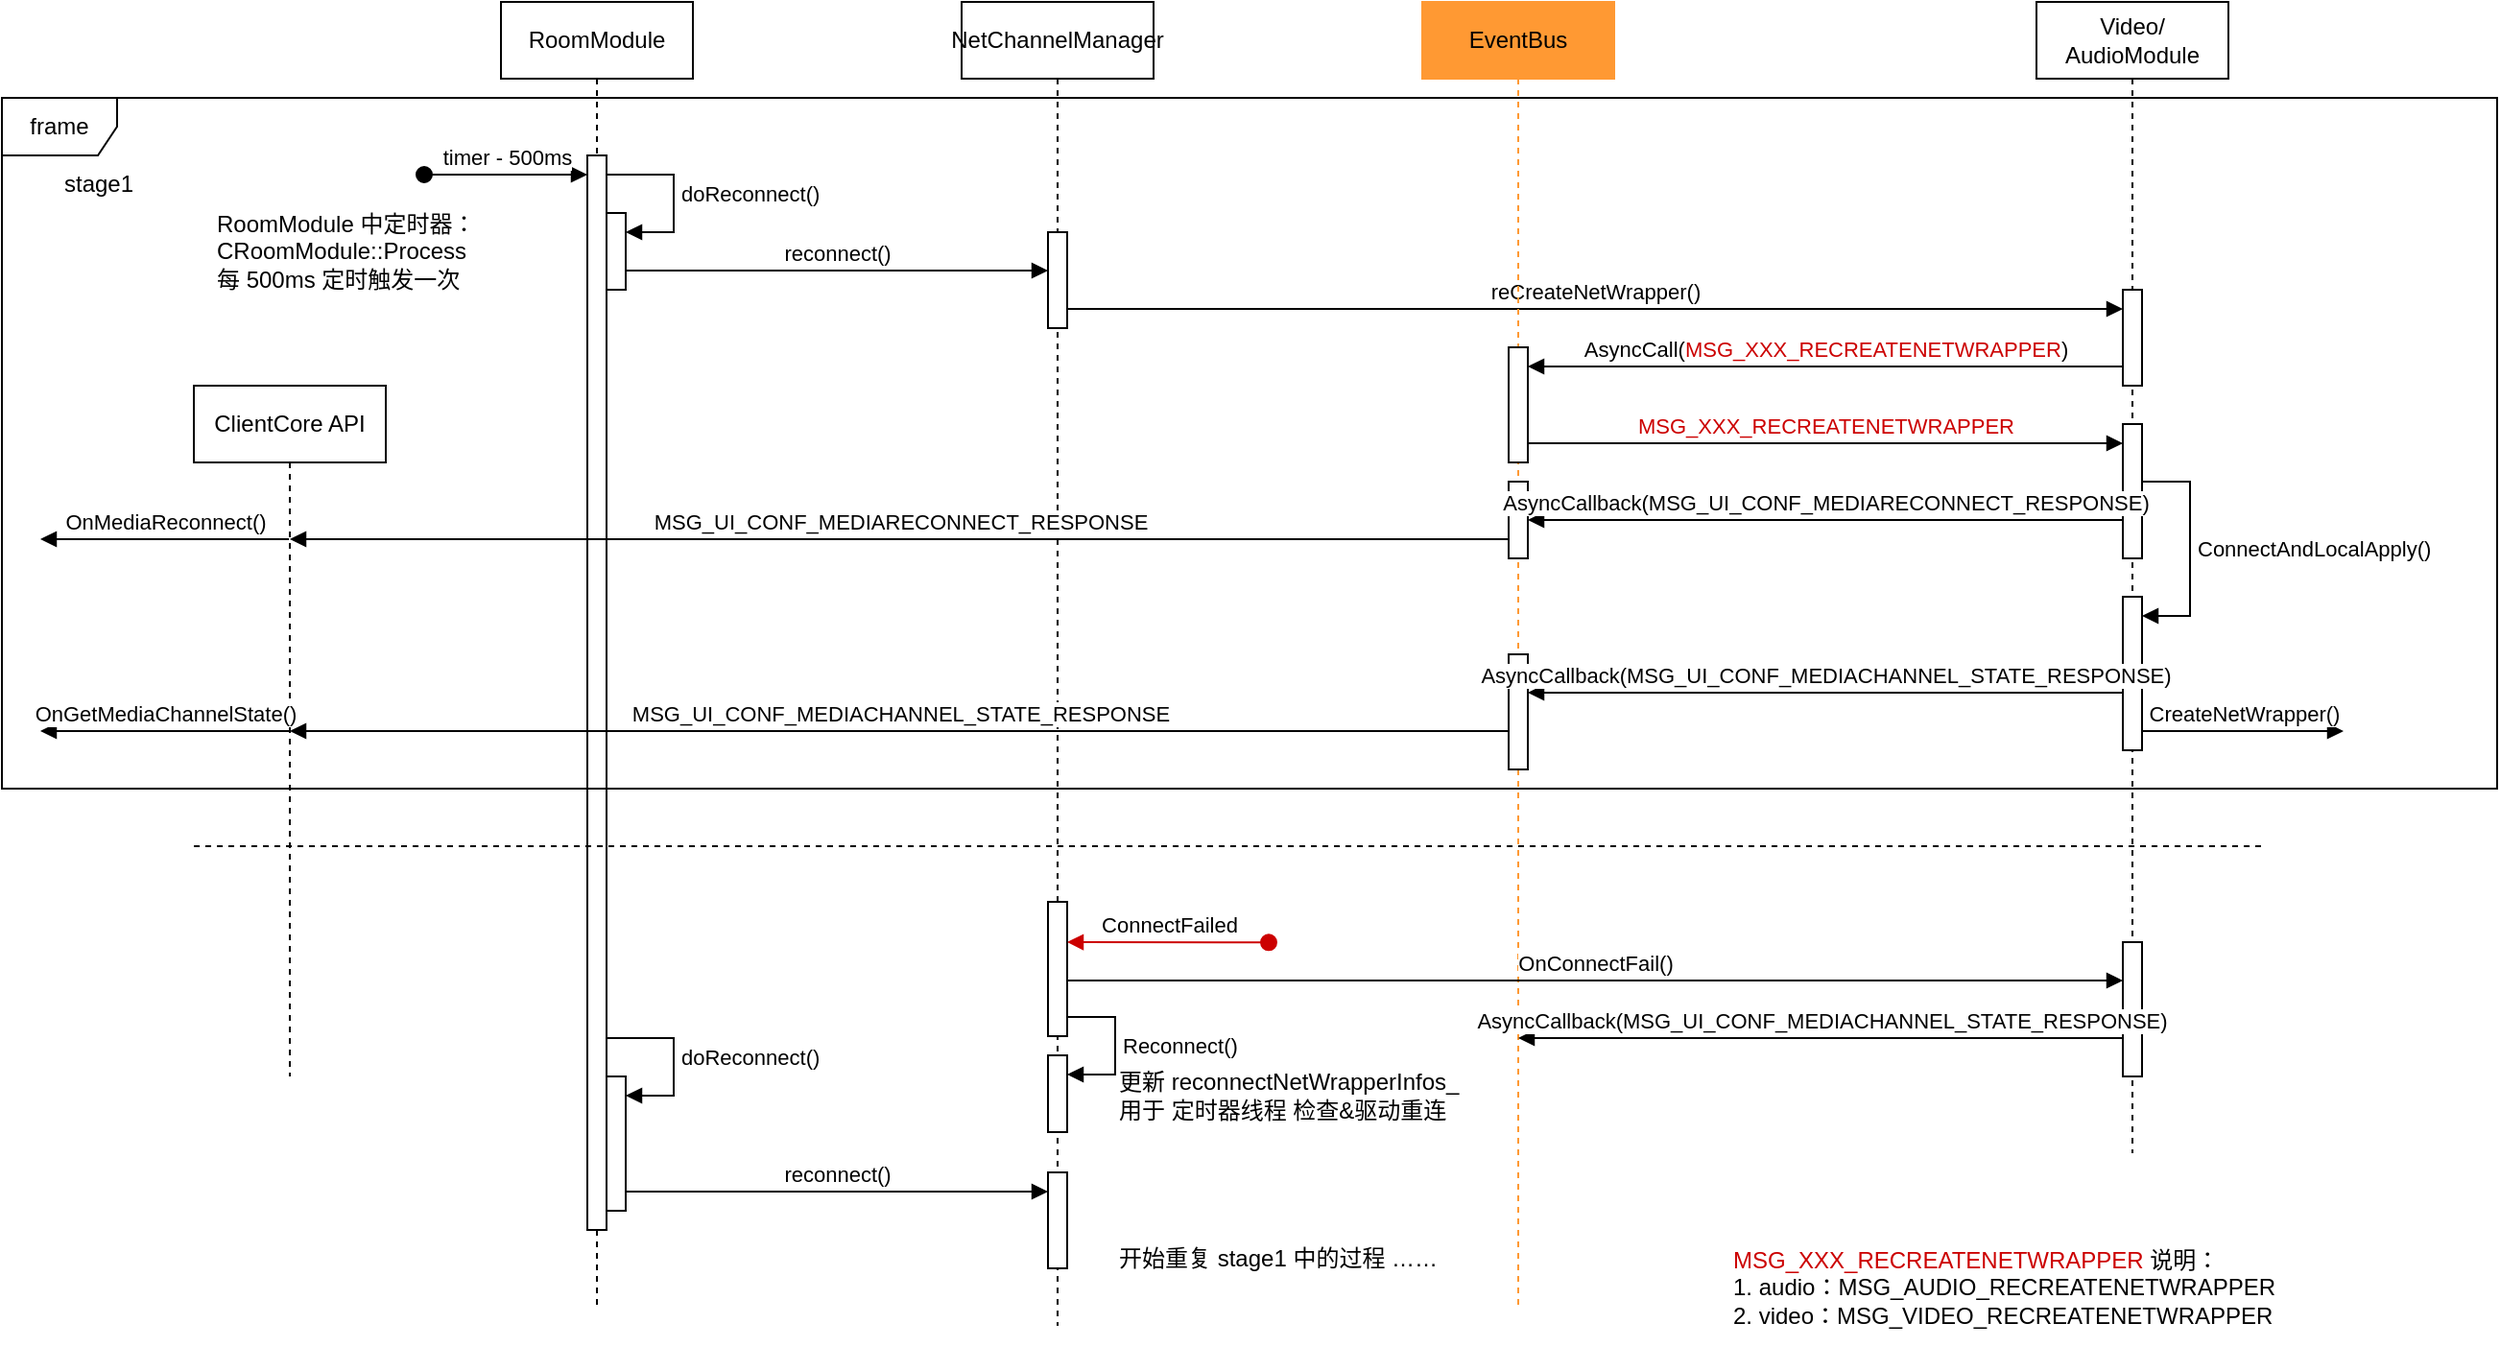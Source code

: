 <mxfile version="21.3.5" type="github">
  <diagram name="第 1 页" id="bJqV1wxFN7mJxmhRPC-d">
    <mxGraphModel dx="1434" dy="908" grid="1" gridSize="10" guides="1" tooltips="1" connect="1" arrows="1" fold="1" page="1" pageScale="1" pageWidth="1920" pageHeight="1200" math="0" shadow="0">
      <root>
        <mxCell id="0" />
        <mxCell id="1" parent="0" />
        <mxCell id="YrCEO4tx444crZpDwMLG-1" value="RoomModule" style="shape=umlLifeline;perimeter=lifelinePerimeter;whiteSpace=wrap;html=1;container=1;dropTarget=0;collapsible=0;recursiveResize=0;outlineConnect=0;portConstraint=eastwest;newEdgeStyle={&quot;edgeStyle&quot;:&quot;elbowEdgeStyle&quot;,&quot;elbow&quot;:&quot;vertical&quot;,&quot;curved&quot;:0,&quot;rounded&quot;:0};" parent="1" vertex="1">
          <mxGeometry x="360" y="40" width="100" height="680" as="geometry" />
        </mxCell>
        <mxCell id="YrCEO4tx444crZpDwMLG-3" value="" style="html=1;points=[];perimeter=orthogonalPerimeter;outlineConnect=0;targetShapes=umlLifeline;portConstraint=eastwest;newEdgeStyle={&quot;edgeStyle&quot;:&quot;elbowEdgeStyle&quot;,&quot;elbow&quot;:&quot;vertical&quot;,&quot;curved&quot;:0,&quot;rounded&quot;:0};" parent="YrCEO4tx444crZpDwMLG-1" vertex="1">
          <mxGeometry x="45" y="80" width="10" height="560" as="geometry" />
        </mxCell>
        <mxCell id="JUJOMInYhaKjoSLgkItF-18" value="" style="html=1;points=[];perimeter=orthogonalPerimeter;outlineConnect=0;targetShapes=umlLifeline;portConstraint=eastwest;newEdgeStyle={&quot;edgeStyle&quot;:&quot;elbowEdgeStyle&quot;,&quot;elbow&quot;:&quot;vertical&quot;,&quot;curved&quot;:0,&quot;rounded&quot;:0};" parent="YrCEO4tx444crZpDwMLG-1" vertex="1">
          <mxGeometry x="55" y="110" width="10" height="40" as="geometry" />
        </mxCell>
        <mxCell id="JUJOMInYhaKjoSLgkItF-19" value="doReconnect()" style="html=1;align=left;spacingLeft=2;endArrow=block;rounded=0;edgeStyle=orthogonalEdgeStyle;curved=0;rounded=0;" parent="YrCEO4tx444crZpDwMLG-1" source="YrCEO4tx444crZpDwMLG-3" target="JUJOMInYhaKjoSLgkItF-18" edge="1">
          <mxGeometry relative="1" as="geometry">
            <mxPoint x="60" y="80" as="sourcePoint" />
            <Array as="points">
              <mxPoint x="90" y="90" />
              <mxPoint x="90" y="120" />
            </Array>
          </mxGeometry>
        </mxCell>
        <mxCell id="JUJOMInYhaKjoSLgkItF-21" value="" style="html=1;points=[];perimeter=orthogonalPerimeter;outlineConnect=0;targetShapes=umlLifeline;portConstraint=eastwest;newEdgeStyle={&quot;edgeStyle&quot;:&quot;elbowEdgeStyle&quot;,&quot;elbow&quot;:&quot;vertical&quot;,&quot;curved&quot;:0,&quot;rounded&quot;:0};" parent="YrCEO4tx444crZpDwMLG-1" vertex="1">
          <mxGeometry x="55" y="560" width="10" height="70" as="geometry" />
        </mxCell>
        <mxCell id="JUJOMInYhaKjoSLgkItF-22" value="doReconnect()" style="html=1;align=left;spacingLeft=2;endArrow=block;rounded=0;edgeStyle=orthogonalEdgeStyle;curved=0;rounded=0;" parent="YrCEO4tx444crZpDwMLG-1" source="YrCEO4tx444crZpDwMLG-3" target="JUJOMInYhaKjoSLgkItF-21" edge="1">
          <mxGeometry relative="1" as="geometry">
            <mxPoint x="60" y="530" as="sourcePoint" />
            <Array as="points">
              <mxPoint x="90" y="540" />
              <mxPoint x="90" y="570" />
            </Array>
          </mxGeometry>
        </mxCell>
        <mxCell id="YrCEO4tx444crZpDwMLG-2" value="timer - 500ms" style="html=1;verticalAlign=bottom;startArrow=oval;startFill=1;endArrow=block;startSize=8;edgeStyle=elbowEdgeStyle;elbow=vertical;curved=0;rounded=0;" parent="1" edge="1">
          <mxGeometry width="60" relative="1" as="geometry">
            <mxPoint x="320" y="130" as="sourcePoint" />
            <mxPoint x="405" y="130" as="targetPoint" />
            <Array as="points">
              <mxPoint x="400" y="130" />
              <mxPoint x="390" y="140" />
              <mxPoint x="330" y="180" />
            </Array>
          </mxGeometry>
        </mxCell>
        <mxCell id="YrCEO4tx444crZpDwMLG-4" value="RoomModule 中定时器：&lt;br&gt;CRoomModule::Process&lt;br&gt;每 500ms 定时触发一次" style="text;html=1;align=left;verticalAlign=middle;resizable=0;points=[];autosize=1;strokeColor=none;fillColor=none;" parent="1" vertex="1">
          <mxGeometry x="210" y="140" width="160" height="60" as="geometry" />
        </mxCell>
        <mxCell id="YrCEO4tx444crZpDwMLG-5" value="NetChannelManager" style="shape=umlLifeline;perimeter=lifelinePerimeter;whiteSpace=wrap;html=1;container=1;dropTarget=0;collapsible=0;recursiveResize=0;outlineConnect=0;portConstraint=eastwest;newEdgeStyle={&quot;edgeStyle&quot;:&quot;elbowEdgeStyle&quot;,&quot;elbow&quot;:&quot;vertical&quot;,&quot;curved&quot;:0,&quot;rounded&quot;:0};" parent="1" vertex="1">
          <mxGeometry x="600" y="40" width="100" height="690" as="geometry" />
        </mxCell>
        <mxCell id="YrCEO4tx444crZpDwMLG-6" value="" style="html=1;points=[];perimeter=orthogonalPerimeter;outlineConnect=0;targetShapes=umlLifeline;portConstraint=eastwest;newEdgeStyle={&quot;edgeStyle&quot;:&quot;elbowEdgeStyle&quot;,&quot;elbow&quot;:&quot;vertical&quot;,&quot;curved&quot;:0,&quot;rounded&quot;:0};" parent="YrCEO4tx444crZpDwMLG-5" vertex="1">
          <mxGeometry x="45" y="120" width="10" height="50" as="geometry" />
        </mxCell>
        <mxCell id="JUJOMInYhaKjoSLgkItF-11" value="" style="html=1;points=[];perimeter=orthogonalPerimeter;outlineConnect=0;targetShapes=umlLifeline;portConstraint=eastwest;newEdgeStyle={&quot;edgeStyle&quot;:&quot;elbowEdgeStyle&quot;,&quot;elbow&quot;:&quot;vertical&quot;,&quot;curved&quot;:0,&quot;rounded&quot;:0};" parent="YrCEO4tx444crZpDwMLG-5" vertex="1">
          <mxGeometry x="45" y="469" width="10" height="70" as="geometry" />
        </mxCell>
        <mxCell id="JUJOMInYhaKjoSLgkItF-15" value="" style="html=1;points=[];perimeter=orthogonalPerimeter;outlineConnect=0;targetShapes=umlLifeline;portConstraint=eastwest;newEdgeStyle={&quot;edgeStyle&quot;:&quot;elbowEdgeStyle&quot;,&quot;elbow&quot;:&quot;vertical&quot;,&quot;curved&quot;:0,&quot;rounded&quot;:0};" parent="YrCEO4tx444crZpDwMLG-5" vertex="1">
          <mxGeometry x="45" y="549" width="10" height="40" as="geometry" />
        </mxCell>
        <mxCell id="JUJOMInYhaKjoSLgkItF-16" value="Reconnect()" style="html=1;align=left;spacingLeft=2;endArrow=block;rounded=0;edgeStyle=orthogonalEdgeStyle;curved=0;rounded=0;" parent="YrCEO4tx444crZpDwMLG-5" source="JUJOMInYhaKjoSLgkItF-11" target="JUJOMInYhaKjoSLgkItF-15" edge="1">
          <mxGeometry relative="1" as="geometry">
            <mxPoint x="50" y="529" as="sourcePoint" />
            <Array as="points">
              <mxPoint x="80" y="529" />
              <mxPoint x="80" y="559" />
            </Array>
          </mxGeometry>
        </mxCell>
        <mxCell id="JUJOMInYhaKjoSLgkItF-24" value="" style="html=1;points=[];perimeter=orthogonalPerimeter;outlineConnect=0;targetShapes=umlLifeline;portConstraint=eastwest;newEdgeStyle={&quot;edgeStyle&quot;:&quot;elbowEdgeStyle&quot;,&quot;elbow&quot;:&quot;vertical&quot;,&quot;curved&quot;:0,&quot;rounded&quot;:0};" parent="YrCEO4tx444crZpDwMLG-5" vertex="1">
          <mxGeometry x="45" y="610" width="10" height="50" as="geometry" />
        </mxCell>
        <mxCell id="YrCEO4tx444crZpDwMLG-7" value="reconnect()" style="html=1;verticalAlign=bottom;endArrow=block;edgeStyle=elbowEdgeStyle;elbow=vertical;curved=0;rounded=0;" parent="1" source="JUJOMInYhaKjoSLgkItF-18" target="YrCEO4tx444crZpDwMLG-6" edge="1">
          <mxGeometry width="80" relative="1" as="geometry">
            <mxPoint x="420" y="170" as="sourcePoint" />
            <mxPoint x="520" y="170" as="targetPoint" />
            <Array as="points">
              <mxPoint x="590" y="180" />
            </Array>
          </mxGeometry>
        </mxCell>
        <mxCell id="YrCEO4tx444crZpDwMLG-8" value="Video/&lt;br&gt;AudioModule" style="shape=umlLifeline;perimeter=lifelinePerimeter;whiteSpace=wrap;html=1;container=1;dropTarget=0;collapsible=0;recursiveResize=0;outlineConnect=0;portConstraint=eastwest;newEdgeStyle={&quot;edgeStyle&quot;:&quot;elbowEdgeStyle&quot;,&quot;elbow&quot;:&quot;vertical&quot;,&quot;curved&quot;:0,&quot;rounded&quot;:0};" parent="1" vertex="1">
          <mxGeometry x="1160" y="40" width="100" height="600" as="geometry" />
        </mxCell>
        <mxCell id="YrCEO4tx444crZpDwMLG-10" value="" style="html=1;points=[];perimeter=orthogonalPerimeter;outlineConnect=0;targetShapes=umlLifeline;portConstraint=eastwest;newEdgeStyle={&quot;edgeStyle&quot;:&quot;elbowEdgeStyle&quot;,&quot;elbow&quot;:&quot;vertical&quot;,&quot;curved&quot;:0,&quot;rounded&quot;:0};" parent="YrCEO4tx444crZpDwMLG-8" vertex="1">
          <mxGeometry x="45" y="150" width="10" height="50" as="geometry" />
        </mxCell>
        <mxCell id="YrCEO4tx444crZpDwMLG-16" value="" style="html=1;points=[];perimeter=orthogonalPerimeter;outlineConnect=0;targetShapes=umlLifeline;portConstraint=eastwest;newEdgeStyle={&quot;edgeStyle&quot;:&quot;elbowEdgeStyle&quot;,&quot;elbow&quot;:&quot;vertical&quot;,&quot;curved&quot;:0,&quot;rounded&quot;:0};" parent="YrCEO4tx444crZpDwMLG-8" vertex="1">
          <mxGeometry x="45" y="220" width="10" height="70" as="geometry" />
        </mxCell>
        <mxCell id="JUJOMInYhaKjoSLgkItF-1" value="" style="html=1;points=[];perimeter=orthogonalPerimeter;outlineConnect=0;targetShapes=umlLifeline;portConstraint=eastwest;newEdgeStyle={&quot;edgeStyle&quot;:&quot;elbowEdgeStyle&quot;,&quot;elbow&quot;:&quot;vertical&quot;,&quot;curved&quot;:0,&quot;rounded&quot;:0};" parent="YrCEO4tx444crZpDwMLG-8" vertex="1">
          <mxGeometry x="45" y="310" width="10" height="80" as="geometry" />
        </mxCell>
        <mxCell id="JUJOMInYhaKjoSLgkItF-2" value="ConnectAndLocalApply()" style="html=1;align=left;spacingLeft=2;endArrow=block;rounded=0;edgeStyle=orthogonalEdgeStyle;curved=0;rounded=0;" parent="YrCEO4tx444crZpDwMLG-8" source="YrCEO4tx444crZpDwMLG-16" target="JUJOMInYhaKjoSLgkItF-1" edge="1">
          <mxGeometry relative="1" as="geometry">
            <mxPoint x="50" y="330" as="sourcePoint" />
            <Array as="points">
              <mxPoint x="80" y="250" />
              <mxPoint x="80" y="320" />
            </Array>
          </mxGeometry>
        </mxCell>
        <mxCell id="JUJOMInYhaKjoSLgkItF-13" value="" style="html=1;points=[];perimeter=orthogonalPerimeter;outlineConnect=0;targetShapes=umlLifeline;portConstraint=eastwest;newEdgeStyle={&quot;edgeStyle&quot;:&quot;elbowEdgeStyle&quot;,&quot;elbow&quot;:&quot;vertical&quot;,&quot;curved&quot;:0,&quot;rounded&quot;:0};" parent="YrCEO4tx444crZpDwMLG-8" vertex="1">
          <mxGeometry x="45" y="490" width="10" height="70" as="geometry" />
        </mxCell>
        <mxCell id="YrCEO4tx444crZpDwMLG-9" value="reCreateNetWrapper()" style="html=1;verticalAlign=bottom;endArrow=block;edgeStyle=elbowEdgeStyle;elbow=vertical;curved=0;rounded=0;" parent="1" source="YrCEO4tx444crZpDwMLG-6" target="YrCEO4tx444crZpDwMLG-10" edge="1">
          <mxGeometry width="80" relative="1" as="geometry">
            <mxPoint x="710" y="200" as="sourcePoint" />
            <mxPoint x="780" y="200.14" as="targetPoint" />
            <Array as="points">
              <mxPoint x="720" y="200" />
            </Array>
          </mxGeometry>
        </mxCell>
        <mxCell id="YrCEO4tx444crZpDwMLG-11" value="EventBus" style="shape=umlLifeline;perimeter=lifelinePerimeter;whiteSpace=wrap;html=1;container=1;dropTarget=0;collapsible=0;recursiveResize=0;outlineConnect=0;portConstraint=eastwest;newEdgeStyle={&quot;edgeStyle&quot;:&quot;elbowEdgeStyle&quot;,&quot;elbow&quot;:&quot;vertical&quot;,&quot;curved&quot;:0,&quot;rounded&quot;:0};fillColor=#FF9933;strokeColor=#FF9933;fontColor=#000000;" parent="1" vertex="1">
          <mxGeometry x="840" y="40" width="100" height="680" as="geometry" />
        </mxCell>
        <mxCell id="YrCEO4tx444crZpDwMLG-13" value="" style="html=1;points=[];perimeter=orthogonalPerimeter;outlineConnect=0;targetShapes=umlLifeline;portConstraint=eastwest;newEdgeStyle={&quot;edgeStyle&quot;:&quot;elbowEdgeStyle&quot;,&quot;elbow&quot;:&quot;vertical&quot;,&quot;curved&quot;:0,&quot;rounded&quot;:0};" parent="YrCEO4tx444crZpDwMLG-11" vertex="1">
          <mxGeometry x="45" y="180" width="10" height="60" as="geometry" />
        </mxCell>
        <mxCell id="YrCEO4tx444crZpDwMLG-17" value="" style="html=1;points=[];perimeter=orthogonalPerimeter;outlineConnect=0;targetShapes=umlLifeline;portConstraint=eastwest;newEdgeStyle={&quot;edgeStyle&quot;:&quot;elbowEdgeStyle&quot;,&quot;elbow&quot;:&quot;vertical&quot;,&quot;curved&quot;:0,&quot;rounded&quot;:0};" parent="YrCEO4tx444crZpDwMLG-11" vertex="1">
          <mxGeometry x="45" y="250" width="10" height="40" as="geometry" />
        </mxCell>
        <mxCell id="JUJOMInYhaKjoSLgkItF-3" value="" style="html=1;points=[];perimeter=orthogonalPerimeter;outlineConnect=0;targetShapes=umlLifeline;portConstraint=eastwest;newEdgeStyle={&quot;edgeStyle&quot;:&quot;elbowEdgeStyle&quot;,&quot;elbow&quot;:&quot;vertical&quot;,&quot;curved&quot;:0,&quot;rounded&quot;:0};" parent="YrCEO4tx444crZpDwMLG-11" vertex="1">
          <mxGeometry x="45" y="340" width="10" height="60" as="geometry" />
        </mxCell>
        <mxCell id="YrCEO4tx444crZpDwMLG-12" value="AsyncCall(&lt;font color=&quot;#cc0000&quot;&gt;MSG_XXX_RECREATENETWRAPPER&lt;/font&gt;)" style="html=1;verticalAlign=bottom;endArrow=block;edgeStyle=elbowEdgeStyle;elbow=vertical;curved=0;rounded=0;" parent="1" source="YrCEO4tx444crZpDwMLG-10" target="YrCEO4tx444crZpDwMLG-13" edge="1">
          <mxGeometry width="80" relative="1" as="geometry">
            <mxPoint x="1060" y="230" as="sourcePoint" />
            <mxPoint x="940" y="230" as="targetPoint" />
            <Array as="points">
              <mxPoint x="1030" y="230" />
            </Array>
          </mxGeometry>
        </mxCell>
        <mxCell id="YrCEO4tx444crZpDwMLG-14" value="MSG_UI_CONF_MEDIARECONNECT_RESPONSE" style="html=1;verticalAlign=bottom;endArrow=block;edgeStyle=elbowEdgeStyle;elbow=vertical;curved=0;rounded=0;" parent="1" source="YrCEO4tx444crZpDwMLG-17" target="YrCEO4tx444crZpDwMLG-19" edge="1">
          <mxGeometry width="80" relative="1" as="geometry">
            <mxPoint x="760" y="340" as="sourcePoint" />
            <mxPoint x="800" y="420.1" as="targetPoint" />
            <Array as="points">
              <mxPoint x="350" y="320" />
            </Array>
          </mxGeometry>
        </mxCell>
        <mxCell id="YrCEO4tx444crZpDwMLG-15" value="&lt;font color=&quot;#cc0000&quot;&gt;MSG_XXX_RECREATENETWRAPPER&lt;/font&gt;" style="html=1;verticalAlign=bottom;endArrow=block;edgeStyle=elbowEdgeStyle;elbow=vertical;curved=0;rounded=0;" parent="1" source="YrCEO4tx444crZpDwMLG-13" target="YrCEO4tx444crZpDwMLG-16" edge="1">
          <mxGeometry width="80" relative="1" as="geometry">
            <mxPoint x="900" y="280" as="sourcePoint" />
            <mxPoint x="980" y="280" as="targetPoint" />
            <Array as="points">
              <mxPoint x="1100" y="270" />
              <mxPoint x="940" y="280" />
            </Array>
          </mxGeometry>
        </mxCell>
        <mxCell id="YrCEO4tx444crZpDwMLG-18" value="AsyncCallback(MSG_UI_CONF_MEDIARECONNECT_RESPONSE)" style="html=1;verticalAlign=bottom;endArrow=block;edgeStyle=elbowEdgeStyle;elbow=vertical;curved=0;rounded=0;" parent="1" source="YrCEO4tx444crZpDwMLG-16" target="YrCEO4tx444crZpDwMLG-17" edge="1">
          <mxGeometry width="80" relative="1" as="geometry">
            <mxPoint x="1040" y="349.86" as="sourcePoint" />
            <mxPoint x="1120" y="349.86" as="targetPoint" />
            <Array as="points">
              <mxPoint x="990" y="310" />
              <mxPoint x="1010" y="300" />
            </Array>
          </mxGeometry>
        </mxCell>
        <mxCell id="YrCEO4tx444crZpDwMLG-19" value="ClientCore API" style="shape=umlLifeline;perimeter=lifelinePerimeter;whiteSpace=wrap;html=1;container=1;dropTarget=0;collapsible=0;recursiveResize=0;outlineConnect=0;portConstraint=eastwest;newEdgeStyle={&quot;edgeStyle&quot;:&quot;elbowEdgeStyle&quot;,&quot;elbow&quot;:&quot;vertical&quot;,&quot;curved&quot;:0,&quot;rounded&quot;:0};" parent="1" vertex="1">
          <mxGeometry x="200" y="240" width="100" height="360" as="geometry" />
        </mxCell>
        <mxCell id="YrCEO4tx444crZpDwMLG-21" value="OnMediaReconnect()" style="html=1;verticalAlign=bottom;endArrow=block;edgeStyle=elbowEdgeStyle;elbow=vertical;curved=0;rounded=0;" parent="1" source="YrCEO4tx444crZpDwMLG-19" edge="1">
          <mxGeometry width="80" relative="1" as="geometry">
            <mxPoint x="260" y="350" as="sourcePoint" />
            <mxPoint x="120" y="320" as="targetPoint" />
            <Array as="points">
              <mxPoint x="230" y="320" />
            </Array>
          </mxGeometry>
        </mxCell>
        <mxCell id="JUJOMInYhaKjoSLgkItF-4" value="AsyncCallback(MSG_UI_CONF_MEDIACHANNEL_STATE_RESPONSE)" style="html=1;verticalAlign=bottom;endArrow=block;edgeStyle=elbowEdgeStyle;elbow=vertical;curved=0;rounded=0;" parent="1" source="JUJOMInYhaKjoSLgkItF-1" target="JUJOMInYhaKjoSLgkItF-3" edge="1">
          <mxGeometry width="80" relative="1" as="geometry">
            <mxPoint x="980" y="419.79" as="sourcePoint" />
            <mxPoint x="1060" y="419.79" as="targetPoint" />
            <Array as="points">
              <mxPoint x="1140" y="400" />
              <mxPoint x="1010" y="420" />
            </Array>
          </mxGeometry>
        </mxCell>
        <mxCell id="JUJOMInYhaKjoSLgkItF-5" value="MSG_UI_CONF_MEDIACHANNEL_STATE_RESPONSE" style="html=1;verticalAlign=bottom;endArrow=block;edgeStyle=elbowEdgeStyle;elbow=vertical;curved=0;rounded=0;" parent="1" source="JUJOMInYhaKjoSLgkItF-3" target="YrCEO4tx444crZpDwMLG-19" edge="1">
          <mxGeometry width="80" relative="1" as="geometry">
            <mxPoint x="780" y="419.93" as="sourcePoint" />
            <mxPoint x="690" y="419.93" as="targetPoint" />
            <Array as="points">
              <mxPoint x="780" y="420" />
            </Array>
          </mxGeometry>
        </mxCell>
        <mxCell id="JUJOMInYhaKjoSLgkItF-6" value="OnGetMediaChannelState()" style="html=1;verticalAlign=bottom;endArrow=block;edgeStyle=elbowEdgeStyle;elbow=vertical;curved=0;rounded=0;" parent="1" source="YrCEO4tx444crZpDwMLG-19" edge="1">
          <mxGeometry width="80" relative="1" as="geometry">
            <mxPoint x="260" y="440" as="sourcePoint" />
            <mxPoint x="120" y="420" as="targetPoint" />
            <Array as="points">
              <mxPoint x="150" y="420" />
            </Array>
          </mxGeometry>
        </mxCell>
        <mxCell id="JUJOMInYhaKjoSLgkItF-7" value="CreateNetWrapper()" style="html=1;verticalAlign=bottom;endArrow=block;edgeStyle=elbowEdgeStyle;elbow=vertical;curved=0;rounded=0;" parent="1" source="JUJOMInYhaKjoSLgkItF-1" edge="1">
          <mxGeometry width="80" relative="1" as="geometry">
            <mxPoint x="1230" y="419.79" as="sourcePoint" />
            <mxPoint x="1320" y="420" as="targetPoint" />
          </mxGeometry>
        </mxCell>
        <mxCell id="JUJOMInYhaKjoSLgkItF-8" value="" style="endArrow=none;dashed=1;html=1;rounded=0;" parent="1" edge="1">
          <mxGeometry width="50" height="50" relative="1" as="geometry">
            <mxPoint x="200" y="480" as="sourcePoint" />
            <mxPoint x="1280" y="480" as="targetPoint" />
          </mxGeometry>
        </mxCell>
        <mxCell id="JUJOMInYhaKjoSLgkItF-12" value="OnConnectFail()" style="html=1;verticalAlign=bottom;endArrow=block;edgeStyle=elbowEdgeStyle;elbow=vertical;curved=0;rounded=0;" parent="1" source="JUJOMInYhaKjoSLgkItF-11" target="JUJOMInYhaKjoSLgkItF-13" edge="1">
          <mxGeometry width="80" relative="1" as="geometry">
            <mxPoint x="655.0" y="539.862" as="sourcePoint" />
            <mxPoint x="1205" y="539.862" as="targetPoint" />
            <Array as="points">
              <mxPoint x="840" y="550" />
              <mxPoint x="850" y="500" />
            </Array>
          </mxGeometry>
        </mxCell>
        <mxCell id="JUJOMInYhaKjoSLgkItF-14" value="AsyncCallback(MSG_UI_CONF_MEDIACHANNEL_STATE_RESPONSE)" style="html=1;verticalAlign=bottom;endArrow=block;edgeStyle=elbowEdgeStyle;elbow=vertical;curved=0;rounded=0;" parent="1" source="JUJOMInYhaKjoSLgkItF-13" target="YrCEO4tx444crZpDwMLG-11" edge="1">
          <mxGeometry width="80" relative="1" as="geometry">
            <mxPoint x="1200" y="570.33" as="sourcePoint" />
            <mxPoint x="1280" y="570.33" as="targetPoint" />
            <Array as="points">
              <mxPoint x="1140" y="580" />
              <mxPoint x="1120" y="570" />
              <mxPoint x="1140" y="560" />
            </Array>
          </mxGeometry>
        </mxCell>
        <mxCell id="JUJOMInYhaKjoSLgkItF-17" value="更新&amp;nbsp;reconnectNetWrapperInfos_&lt;br&gt;用于 定时器线程 检查&amp;amp;驱动重连" style="text;html=1;align=left;verticalAlign=middle;resizable=0;points=[];autosize=1;strokeColor=none;fillColor=none;" parent="1" vertex="1">
          <mxGeometry x="680" y="590" width="200" height="40" as="geometry" />
        </mxCell>
        <mxCell id="JUJOMInYhaKjoSLgkItF-20" value="ConnectFailed" style="html=1;verticalAlign=bottom;startArrow=oval;startFill=1;endArrow=block;startSize=8;edgeStyle=elbowEdgeStyle;elbow=vertical;curved=0;rounded=0;strokeColor=#CC0000;" parent="1" target="JUJOMInYhaKjoSLgkItF-11" edge="1">
          <mxGeometry width="60" relative="1" as="geometry">
            <mxPoint x="760" y="530.14" as="sourcePoint" />
            <mxPoint x="650" y="530" as="targetPoint" />
            <Array as="points">
              <mxPoint x="820" y="530" />
            </Array>
          </mxGeometry>
        </mxCell>
        <mxCell id="JUJOMInYhaKjoSLgkItF-23" value="reconnect()" style="html=1;verticalAlign=bottom;endArrow=block;edgeStyle=elbowEdgeStyle;elbow=vertical;curved=0;rounded=0;" parent="1" source="JUJOMInYhaKjoSLgkItF-21" target="JUJOMInYhaKjoSLgkItF-24" edge="1">
          <mxGeometry width="80" relative="1" as="geometry">
            <mxPoint x="570" y="690" as="sourcePoint" />
            <mxPoint x="650" y="690" as="targetPoint" />
            <Array as="points">
              <mxPoint x="550" y="660" />
              <mxPoint x="450" y="680" />
            </Array>
          </mxGeometry>
        </mxCell>
        <mxCell id="JUJOMInYhaKjoSLgkItF-25" value="开始重复 stage1 中的过程 ……" style="text;html=1;align=left;verticalAlign=middle;resizable=0;points=[];autosize=1;strokeColor=none;fillColor=none;" parent="1" vertex="1">
          <mxGeometry x="680" y="680" width="190" height="30" as="geometry" />
        </mxCell>
        <mxCell id="JUJOMInYhaKjoSLgkItF-26" value="frame" style="shape=umlFrame;whiteSpace=wrap;html=1;pointerEvents=0;" parent="1" vertex="1">
          <mxGeometry x="100" y="90" width="1300" height="360" as="geometry" />
        </mxCell>
        <mxCell id="JUJOMInYhaKjoSLgkItF-27" value="stage1" style="text;html=1;align=center;verticalAlign=middle;resizable=0;points=[];autosize=1;strokeColor=none;fillColor=none;" parent="1" vertex="1">
          <mxGeometry x="120" y="120" width="60" height="30" as="geometry" />
        </mxCell>
        <mxCell id="NURry8_K3tuDxJ6OmEg2-1" value="&lt;font color=&quot;#cc0000&quot;&gt;MSG_XXX_RECREATENETWRAPPER&lt;/font&gt; 说明：&lt;br&gt;1. audio：MSG_AUDIO_RECREATENETWRAPPER&lt;br&gt;2. video：MSG_VIDEO_RECREATENETWRAPPER" style="text;html=1;align=left;verticalAlign=middle;resizable=0;points=[];autosize=1;strokeColor=none;fillColor=none;" vertex="1" parent="1">
          <mxGeometry x="1000" y="680" width="310" height="60" as="geometry" />
        </mxCell>
      </root>
    </mxGraphModel>
  </diagram>
</mxfile>
